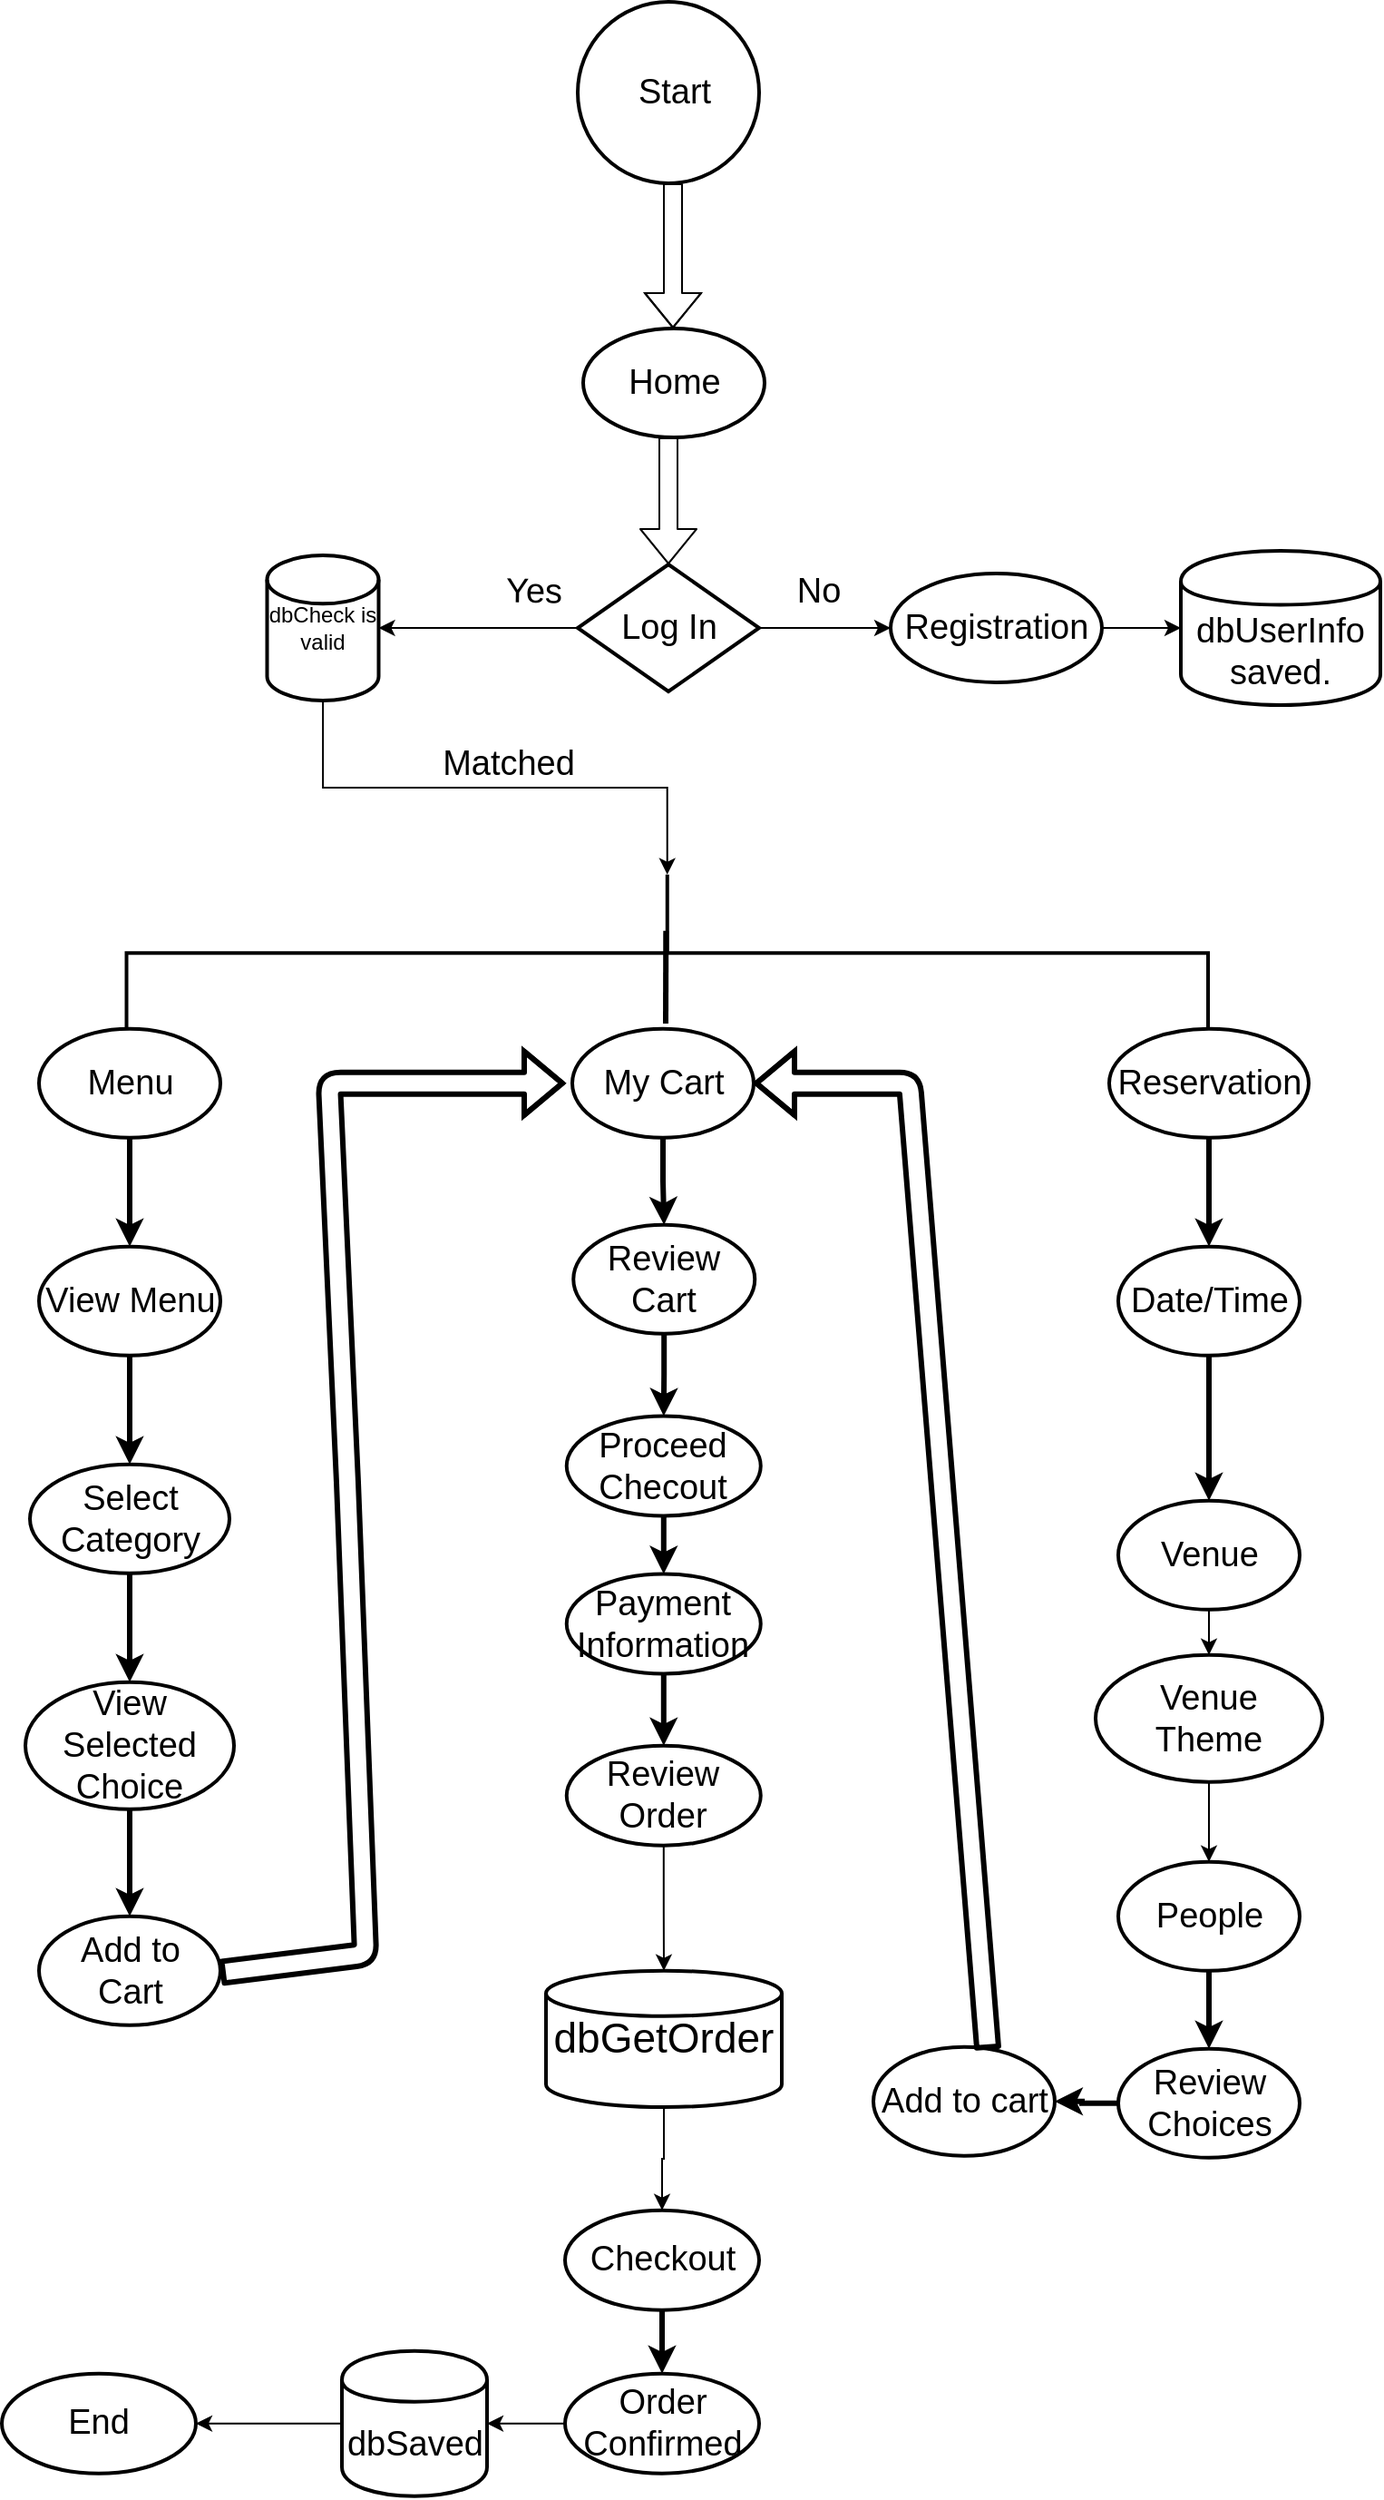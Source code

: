<mxfile version="13.8.0" type="github">
  <diagram id="HCSsMY1fox_DIpHiyKUl" name="Page-1">
    <mxGraphModel dx="868" dy="1648" grid="1" gridSize="10" guides="1" tooltips="1" connect="1" arrows="1" fold="1" page="1" pageScale="1" pageWidth="827" pageHeight="1169" background="#ffffff" math="0" shadow="0">
      <root>
        <mxCell id="0" />
        <mxCell id="1" parent="0" />
        <mxCell id="HNMy4ISQY_406ZQvRQbY-1" value="" style="strokeWidth=2;html=1;shape=mxgraph.flowchart.start_2;whiteSpace=wrap;" parent="1" vertex="1">
          <mxGeometry x="357.5" y="-810" width="100" height="100" as="geometry" />
        </mxCell>
        <mxCell id="HNMy4ISQY_406ZQvRQbY-2" value="&lt;div style=&quot;font-size: 19px;&quot;&gt;Start&lt;/div&gt;" style="text;html=1;strokeColor=none;fillColor=none;align=center;verticalAlign=middle;whiteSpace=wrap;rounded=0;fontSize=19;" parent="1" vertex="1">
          <mxGeometry x="387.5" y="-780" width="46" height="40" as="geometry" />
        </mxCell>
        <mxCell id="HNMy4ISQY_406ZQvRQbY-4" value="" style="shape=flexArrow;endArrow=classic;html=1;fontSize=19;" parent="1" edge="1">
          <mxGeometry width="50" height="50" relative="1" as="geometry">
            <mxPoint x="410" y="-710" as="sourcePoint" />
            <mxPoint x="410" y="-630" as="targetPoint" />
            <Array as="points">
              <mxPoint x="410" y="-690" />
              <mxPoint x="410" y="-670" />
            </Array>
          </mxGeometry>
        </mxCell>
        <mxCell id="HNMy4ISQY_406ZQvRQbY-12" value="&lt;div&gt;Home&lt;/div&gt;" style="strokeWidth=2;html=1;shape=mxgraph.flowchart.start_1;whiteSpace=wrap;fontSize=19;" parent="1" vertex="1">
          <mxGeometry x="360.5" y="-630" width="100" height="60" as="geometry" />
        </mxCell>
        <mxCell id="HNMy4ISQY_406ZQvRQbY-13" value="" style="shape=flexArrow;endArrow=classic;html=1;fontSize=19;entryX=0.5;entryY=0;entryDx=0;entryDy=0;entryPerimeter=0;" parent="1" target="HNMy4ISQY_406ZQvRQbY-45" edge="1">
          <mxGeometry width="50" height="50" relative="1" as="geometry">
            <mxPoint x="407.5" y="-570" as="sourcePoint" />
            <mxPoint x="410" y="-490" as="targetPoint" />
          </mxGeometry>
        </mxCell>
        <mxCell id="HNMy4ISQY_406ZQvRQbY-15" value="" style="strokeWidth=2;html=1;shape=mxgraph.flowchart.annotation_2;align=left;labelPosition=right;pointerEvents=1;fontSize=19;rotation=90;" parent="1" vertex="1">
          <mxGeometry x="363.63" y="-584" width="86.5" height="596.25" as="geometry" />
        </mxCell>
        <mxCell id="HNMy4ISQY_406ZQvRQbY-69" value="" style="edgeStyle=orthogonalEdgeStyle;rounded=0;orthogonalLoop=1;jettySize=auto;html=1;strokeWidth=3;fontSize=19;" parent="1" source="HNMy4ISQY_406ZQvRQbY-16" target="HNMy4ISQY_406ZQvRQbY-18" edge="1">
          <mxGeometry relative="1" as="geometry" />
        </mxCell>
        <mxCell id="HNMy4ISQY_406ZQvRQbY-16" value="Menu" style="strokeWidth=2;html=1;shape=mxgraph.flowchart.start_1;whiteSpace=wrap;fontSize=19;" parent="1" vertex="1">
          <mxGeometry x="60.5" y="-244.13" width="100" height="60" as="geometry" />
        </mxCell>
        <mxCell id="HNMy4ISQY_406ZQvRQbY-70" value="" style="edgeStyle=orthogonalEdgeStyle;rounded=0;orthogonalLoop=1;jettySize=auto;html=1;strokeWidth=3;fontSize=19;" parent="1" source="HNMy4ISQY_406ZQvRQbY-18" target="HNMy4ISQY_406ZQvRQbY-25" edge="1">
          <mxGeometry relative="1" as="geometry" />
        </mxCell>
        <mxCell id="HNMy4ISQY_406ZQvRQbY-18" value="View Menu" style="strokeWidth=2;html=1;shape=mxgraph.flowchart.start_1;whiteSpace=wrap;fontSize=19;" parent="1" vertex="1">
          <mxGeometry x="60.5" y="-124.13" width="100" height="60" as="geometry" />
        </mxCell>
        <mxCell id="HNMy4ISQY_406ZQvRQbY-75" value="" style="edgeStyle=orthogonalEdgeStyle;rounded=0;orthogonalLoop=1;jettySize=auto;html=1;strokeWidth=3;fontSize=19;" parent="1" source="HNMy4ISQY_406ZQvRQbY-22" target="HNMy4ISQY_406ZQvRQbY-30" edge="1">
          <mxGeometry relative="1" as="geometry" />
        </mxCell>
        <mxCell id="HNMy4ISQY_406ZQvRQbY-22" value="Reservation" style="strokeWidth=2;html=1;shape=mxgraph.flowchart.start_1;whiteSpace=wrap;fontSize=19;" parent="1" vertex="1">
          <mxGeometry x="650.5" y="-244.13" width="110" height="60" as="geometry" />
        </mxCell>
        <mxCell id="HNMy4ISQY_406ZQvRQbY-71" value="" style="edgeStyle=orthogonalEdgeStyle;rounded=0;orthogonalLoop=1;jettySize=auto;html=1;strokeWidth=3;fontSize=19;" parent="1" source="HNMy4ISQY_406ZQvRQbY-25" target="HNMy4ISQY_406ZQvRQbY-32" edge="1">
          <mxGeometry relative="1" as="geometry" />
        </mxCell>
        <mxCell id="HNMy4ISQY_406ZQvRQbY-25" value="&lt;div&gt;Select&lt;/div&gt;&lt;div&gt;Category&lt;br&gt;&lt;/div&gt;" style="strokeWidth=2;html=1;shape=mxgraph.flowchart.start_1;whiteSpace=wrap;fontSize=19;" parent="1" vertex="1">
          <mxGeometry x="55.5" y="-4.13" width="110" height="60" as="geometry" />
        </mxCell>
        <mxCell id="HNMy4ISQY_406ZQvRQbY-73" value="" style="edgeStyle=orthogonalEdgeStyle;rounded=0;orthogonalLoop=1;jettySize=auto;html=1;strokeWidth=3;fontSize=19;" parent="1" source="HNMy4ISQY_406ZQvRQbY-26" target="HNMy4ISQY_406ZQvRQbY-35" edge="1">
          <mxGeometry relative="1" as="geometry" />
        </mxCell>
        <mxCell id="HNMy4ISQY_406ZQvRQbY-26" value="My Cart" style="strokeWidth=2;html=1;shape=mxgraph.flowchart.start_1;whiteSpace=wrap;fontSize=19;" parent="1" vertex="1">
          <mxGeometry x="354.5" y="-244.13" width="100" height="60" as="geometry" />
        </mxCell>
        <mxCell id="HNMy4ISQY_406ZQvRQbY-27" value="" style="endArrow=none;html=1;fontSize=19;strokeWidth=3;" parent="1" edge="1">
          <mxGeometry width="50" height="50" relative="1" as="geometry">
            <mxPoint x="406" y="-247" as="sourcePoint" />
            <mxPoint x="406.147" y="-298.13" as="targetPoint" />
          </mxGeometry>
        </mxCell>
        <mxCell id="HNMy4ISQY_406ZQvRQbY-76" value="" style="edgeStyle=orthogonalEdgeStyle;rounded=0;orthogonalLoop=1;jettySize=auto;html=1;strokeWidth=3;fontSize=19;" parent="1" source="HNMy4ISQY_406ZQvRQbY-30" target="HNMy4ISQY_406ZQvRQbY-42" edge="1">
          <mxGeometry relative="1" as="geometry" />
        </mxCell>
        <mxCell id="HNMy4ISQY_406ZQvRQbY-30" value="Date/Time" style="strokeWidth=2;html=1;shape=mxgraph.flowchart.start_1;whiteSpace=wrap;fontSize=19;" parent="1" vertex="1">
          <mxGeometry x="655.5" y="-124.13" width="100" height="60" as="geometry" />
        </mxCell>
        <mxCell id="HNMy4ISQY_406ZQvRQbY-72" value="" style="edgeStyle=orthogonalEdgeStyle;rounded=0;orthogonalLoop=1;jettySize=auto;html=1;strokeWidth=3;fontSize=19;" parent="1" source="HNMy4ISQY_406ZQvRQbY-32" target="HNMy4ISQY_406ZQvRQbY-36" edge="1">
          <mxGeometry relative="1" as="geometry" />
        </mxCell>
        <mxCell id="HNMy4ISQY_406ZQvRQbY-32" value="View Selected Choice" style="strokeWidth=2;html=1;shape=mxgraph.flowchart.start_1;whiteSpace=wrap;fontSize=19;" parent="1" vertex="1">
          <mxGeometry x="53" y="115.87" width="115" height="70" as="geometry" />
        </mxCell>
        <mxCell id="HNMy4ISQY_406ZQvRQbY-74" value="" style="edgeStyle=orthogonalEdgeStyle;rounded=0;orthogonalLoop=1;jettySize=auto;html=1;strokeWidth=3;fontSize=19;" parent="1" source="HNMy4ISQY_406ZQvRQbY-35" target="HNMy4ISQY_406ZQvRQbY-67" edge="1">
          <mxGeometry relative="1" as="geometry" />
        </mxCell>
        <mxCell id="HNMy4ISQY_406ZQvRQbY-35" value="Review Cart" style="strokeWidth=2;html=1;shape=mxgraph.flowchart.start_1;whiteSpace=wrap;fontSize=19;" parent="1" vertex="1">
          <mxGeometry x="355.13" y="-136.13" width="100" height="60" as="geometry" />
        </mxCell>
        <mxCell id="HNMy4ISQY_406ZQvRQbY-36" value="&lt;div&gt;Add to &lt;br&gt;&lt;/div&gt;&lt;div&gt;Cart&lt;br&gt;&lt;/div&gt;" style="strokeWidth=2;html=1;shape=mxgraph.flowchart.start_1;whiteSpace=wrap;fontSize=19;" parent="1" vertex="1">
          <mxGeometry x="60.5" y="244.87" width="100" height="60" as="geometry" />
        </mxCell>
        <mxCell id="HNMy4ISQY_406ZQvRQbY-41" value="" style="shape=flexArrow;endArrow=classic;html=1;strokeWidth=3;fontSize=19;exitX=1;exitY=0.5;exitDx=0;exitDy=0;exitPerimeter=0;" parent="1" edge="1">
          <mxGeometry width="50" height="50" relative="1" as="geometry">
            <mxPoint x="160.5" y="275.87" as="sourcePoint" />
            <mxPoint x="350.5" y="-214.13" as="targetPoint" />
            <Array as="points">
              <mxPoint x="240.5" y="265.87" />
              <mxPoint x="230.5" y="5.87" />
              <mxPoint x="220.5" y="-214.13" />
            </Array>
          </mxGeometry>
        </mxCell>
        <mxCell id="bTdxcH28xhg-WLb5-dVF-2" value="" style="edgeStyle=orthogonalEdgeStyle;rounded=0;orthogonalLoop=1;jettySize=auto;html=1;" parent="1" source="HNMy4ISQY_406ZQvRQbY-42" target="bTdxcH28xhg-WLb5-dVF-1" edge="1">
          <mxGeometry relative="1" as="geometry" />
        </mxCell>
        <mxCell id="HNMy4ISQY_406ZQvRQbY-42" value="Venue" style="strokeWidth=2;html=1;shape=mxgraph.flowchart.start_1;whiteSpace=wrap;fontSize=19;" parent="1" vertex="1">
          <mxGeometry x="655.5" y="15.87" width="100" height="60" as="geometry" />
        </mxCell>
        <mxCell id="HNMy4ISQY_406ZQvRQbY-80" value="" style="edgeStyle=orthogonalEdgeStyle;rounded=0;orthogonalLoop=1;jettySize=auto;html=1;strokeWidth=3;fontSize=19;" parent="1" source="HNMy4ISQY_406ZQvRQbY-43" target="HNMy4ISQY_406ZQvRQbY-61" edge="1">
          <mxGeometry relative="1" as="geometry" />
        </mxCell>
        <mxCell id="HNMy4ISQY_406ZQvRQbY-43" value="People" style="strokeWidth=2;html=1;shape=mxgraph.flowchart.start_1;whiteSpace=wrap;fontSize=19;" parent="1" vertex="1">
          <mxGeometry x="655.5" y="214.87" width="100" height="60" as="geometry" />
        </mxCell>
        <mxCell id="bavp_tm7f5c5pQXu-6JC-6" value="" style="edgeStyle=orthogonalEdgeStyle;rounded=0;orthogonalLoop=1;jettySize=auto;html=1;" parent="1" source="HNMy4ISQY_406ZQvRQbY-45" target="HNMy4ISQY_406ZQvRQbY-49" edge="1">
          <mxGeometry relative="1" as="geometry" />
        </mxCell>
        <mxCell id="Jl-dkbCAub2peEcAQ9IN-1" value="" style="edgeStyle=orthogonalEdgeStyle;rounded=0;orthogonalLoop=1;jettySize=auto;html=1;" parent="1" source="HNMy4ISQY_406ZQvRQbY-45" target="bavp_tm7f5c5pQXu-6JC-1" edge="1">
          <mxGeometry relative="1" as="geometry" />
        </mxCell>
        <mxCell id="HNMy4ISQY_406ZQvRQbY-45" value="Log In" style="strokeWidth=2;html=1;shape=mxgraph.flowchart.decision;whiteSpace=wrap;fontSize=19;" parent="1" vertex="1">
          <mxGeometry x="357.5" y="-500" width="100" height="70" as="geometry" />
        </mxCell>
        <mxCell id="HNMy4ISQY_406ZQvRQbY-47" value="Yes" style="text;html=1;align=center;verticalAlign=middle;resizable=0;points=[];autosize=1;fontSize=19;rotation=1;" parent="1" vertex="1">
          <mxGeometry x="307.5" y="-500" width="50" height="30" as="geometry" />
        </mxCell>
        <mxCell id="bavp_tm7f5c5pQXu-6JC-8" value="" style="edgeStyle=orthogonalEdgeStyle;rounded=0;orthogonalLoop=1;jettySize=auto;html=1;" parent="1" source="HNMy4ISQY_406ZQvRQbY-49" target="bavp_tm7f5c5pQXu-6JC-7" edge="1">
          <mxGeometry relative="1" as="geometry" />
        </mxCell>
        <mxCell id="HNMy4ISQY_406ZQvRQbY-49" value="Registration" style="strokeWidth=2;html=1;shape=mxgraph.flowchart.start_1;whiteSpace=wrap;fontSize=19;" parent="1" vertex="1">
          <mxGeometry x="530" y="-495" width="116.5" height="60" as="geometry" />
        </mxCell>
        <mxCell id="HNMy4ISQY_406ZQvRQbY-50" value="No" style="text;html=1;align=center;verticalAlign=middle;resizable=0;points=[];autosize=1;fontSize=19;" parent="1" vertex="1">
          <mxGeometry x="470" y="-500" width="40" height="30" as="geometry" />
        </mxCell>
        <mxCell id="HNMy4ISQY_406ZQvRQbY-81" value="" style="edgeStyle=orthogonalEdgeStyle;rounded=0;orthogonalLoop=1;jettySize=auto;html=1;strokeWidth=3;fontSize=19;" parent="1" source="HNMy4ISQY_406ZQvRQbY-61" target="HNMy4ISQY_406ZQvRQbY-63" edge="1">
          <mxGeometry relative="1" as="geometry" />
        </mxCell>
        <mxCell id="HNMy4ISQY_406ZQvRQbY-61" value="Review Choices" style="strokeWidth=2;html=1;shape=mxgraph.flowchart.start_1;whiteSpace=wrap;fontSize=19;" parent="1" vertex="1">
          <mxGeometry x="655.5" y="317.87" width="100" height="60" as="geometry" />
        </mxCell>
        <mxCell id="HNMy4ISQY_406ZQvRQbY-63" value="Add to cart" style="strokeWidth=2;html=1;shape=mxgraph.flowchart.start_1;whiteSpace=wrap;fontSize=19;" parent="1" vertex="1">
          <mxGeometry x="520.5" y="316.87" width="100" height="60" as="geometry" />
        </mxCell>
        <mxCell id="HNMy4ISQY_406ZQvRQbY-65" value="" style="shape=flexArrow;endArrow=classic;html=1;strokeWidth=3;fontSize=19;exitX=0.631;exitY=0.026;exitDx=0;exitDy=0;exitPerimeter=0;entryX=1;entryY=0.5;entryDx=0;entryDy=0;entryPerimeter=0;" parent="1" source="HNMy4ISQY_406ZQvRQbY-63" target="HNMy4ISQY_406ZQvRQbY-26" edge="1">
          <mxGeometry width="50" height="50" relative="1" as="geometry">
            <mxPoint x="370.5" y="60.87" as="sourcePoint" />
            <mxPoint x="450.5" y="-209.13" as="targetPoint" />
            <Array as="points">
              <mxPoint x="540.5" y="-214.13" />
            </Array>
          </mxGeometry>
        </mxCell>
        <mxCell id="HNMy4ISQY_406ZQvRQbY-83" value="" style="edgeStyle=orthogonalEdgeStyle;rounded=0;orthogonalLoop=1;jettySize=auto;html=1;strokeWidth=3;fontSize=19;" parent="1" source="HNMy4ISQY_406ZQvRQbY-67" target="HNMy4ISQY_406ZQvRQbY-82" edge="1">
          <mxGeometry relative="1" as="geometry" />
        </mxCell>
        <mxCell id="HNMy4ISQY_406ZQvRQbY-67" value="Proceed Checout" style="strokeWidth=2;html=1;shape=mxgraph.flowchart.start_1;whiteSpace=wrap;fontSize=19;" parent="1" vertex="1">
          <mxGeometry x="351.38" y="-30.75" width="107" height="55" as="geometry" />
        </mxCell>
        <mxCell id="HNMy4ISQY_406ZQvRQbY-85" value="" style="edgeStyle=orthogonalEdgeStyle;rounded=0;orthogonalLoop=1;jettySize=auto;html=1;strokeWidth=3;fontSize=19;" parent="1" source="HNMy4ISQY_406ZQvRQbY-82" target="HNMy4ISQY_406ZQvRQbY-84" edge="1">
          <mxGeometry relative="1" as="geometry" />
        </mxCell>
        <mxCell id="HNMy4ISQY_406ZQvRQbY-82" value="Payment Information" style="strokeWidth=2;html=1;shape=mxgraph.flowchart.start_1;whiteSpace=wrap;fontSize=19;" parent="1" vertex="1">
          <mxGeometry x="351.38" y="56.25" width="107" height="55" as="geometry" />
        </mxCell>
        <mxCell id="ej8Gk_q1jIWRiy2x7JHR-5" value="" style="edgeStyle=orthogonalEdgeStyle;rounded=0;orthogonalLoop=1;jettySize=auto;html=1;" parent="1" source="HNMy4ISQY_406ZQvRQbY-84" target="ej8Gk_q1jIWRiy2x7JHR-3" edge="1">
          <mxGeometry relative="1" as="geometry" />
        </mxCell>
        <mxCell id="HNMy4ISQY_406ZQvRQbY-84" value="Review Order" style="strokeWidth=2;html=1;shape=mxgraph.flowchart.start_1;whiteSpace=wrap;fontSize=19;" parent="1" vertex="1">
          <mxGeometry x="351.38" y="150.87" width="107" height="55" as="geometry" />
        </mxCell>
        <mxCell id="HNMy4ISQY_406ZQvRQbY-89" value="" style="edgeStyle=orthogonalEdgeStyle;rounded=0;orthogonalLoop=1;jettySize=auto;html=1;strokeWidth=3;fontSize=19;" parent="1" source="HNMy4ISQY_406ZQvRQbY-86" target="HNMy4ISQY_406ZQvRQbY-88" edge="1">
          <mxGeometry relative="1" as="geometry" />
        </mxCell>
        <mxCell id="HNMy4ISQY_406ZQvRQbY-86" value="Checkout" style="strokeWidth=2;html=1;shape=mxgraph.flowchart.start_1;whiteSpace=wrap;fontSize=19;" parent="1" vertex="1">
          <mxGeometry x="350.5" y="406.87" width="107" height="55" as="geometry" />
        </mxCell>
        <mxCell id="8awggASXG0nBkNMhOgsf-2" value="" style="edgeStyle=orthogonalEdgeStyle;rounded=0;orthogonalLoop=1;jettySize=auto;html=1;" edge="1" parent="1" source="HNMy4ISQY_406ZQvRQbY-88" target="8awggASXG0nBkNMhOgsf-1">
          <mxGeometry relative="1" as="geometry" />
        </mxCell>
        <mxCell id="HNMy4ISQY_406ZQvRQbY-88" value="Order Confirmed" style="strokeWidth=2;html=1;shape=mxgraph.flowchart.start_1;whiteSpace=wrap;fontSize=19;" parent="1" vertex="1">
          <mxGeometry x="350.5" y="496.87" width="107" height="55" as="geometry" />
        </mxCell>
        <mxCell id="HNMy4ISQY_406ZQvRQbY-90" value="End" style="strokeWidth=2;html=1;shape=mxgraph.flowchart.start_1;whiteSpace=wrap;fontSize=19;" parent="1" vertex="1">
          <mxGeometry x="40" y="496.87" width="107" height="55" as="geometry" />
        </mxCell>
        <mxCell id="bTdxcH28xhg-WLb5-dVF-3" value="" style="edgeStyle=orthogonalEdgeStyle;rounded=0;orthogonalLoop=1;jettySize=auto;html=1;" parent="1" source="bTdxcH28xhg-WLb5-dVF-1" target="HNMy4ISQY_406ZQvRQbY-43" edge="1">
          <mxGeometry relative="1" as="geometry" />
        </mxCell>
        <mxCell id="bTdxcH28xhg-WLb5-dVF-1" value="&lt;div&gt;Venue&lt;/div&gt;&lt;div&gt;Theme&lt;br&gt;&lt;/div&gt;" style="strokeWidth=2;html=1;shape=mxgraph.flowchart.start_1;whiteSpace=wrap;fontSize=19;" parent="1" vertex="1">
          <mxGeometry x="643" y="100.87" width="125" height="70" as="geometry" />
        </mxCell>
        <mxCell id="bavp_tm7f5c5pQXu-6JC-10" value="" style="edgeStyle=orthogonalEdgeStyle;rounded=0;orthogonalLoop=1;jettySize=auto;html=1;" parent="1" source="bavp_tm7f5c5pQXu-6JC-1" target="HNMy4ISQY_406ZQvRQbY-15" edge="1">
          <mxGeometry relative="1" as="geometry" />
        </mxCell>
        <mxCell id="bavp_tm7f5c5pQXu-6JC-1" value="dbCheck is valid" style="strokeWidth=2;html=1;shape=mxgraph.flowchart.database;whiteSpace=wrap;" parent="1" vertex="1">
          <mxGeometry x="186.25" y="-505" width="61.5" height="80" as="geometry" />
        </mxCell>
        <mxCell id="bavp_tm7f5c5pQXu-6JC-7" value="&lt;div&gt;dbUserInfo&lt;/div&gt;&lt;div&gt;saved.&lt;br&gt;&lt;/div&gt;" style="shape=cylinder;whiteSpace=wrap;html=1;boundedLbl=1;backgroundOutline=1;fontSize=19;strokeWidth=2;" parent="1" vertex="1">
          <mxGeometry x="690" y="-507.5" width="110" height="85" as="geometry" />
        </mxCell>
        <mxCell id="bavp_tm7f5c5pQXu-6JC-11" value="&lt;font style=&quot;font-size: 19px&quot;&gt;Matched&lt;/font&gt;" style="text;html=1;align=center;verticalAlign=middle;resizable=0;points=[];autosize=1;" parent="1" vertex="1">
          <mxGeometry x="273.63" y="-400" width="90" height="20" as="geometry" />
        </mxCell>
        <mxCell id="ej8Gk_q1jIWRiy2x7JHR-4" value="" style="edgeStyle=orthogonalEdgeStyle;rounded=0;orthogonalLoop=1;jettySize=auto;html=1;" parent="1" source="ej8Gk_q1jIWRiy2x7JHR-3" target="HNMy4ISQY_406ZQvRQbY-86" edge="1">
          <mxGeometry relative="1" as="geometry" />
        </mxCell>
        <mxCell id="ej8Gk_q1jIWRiy2x7JHR-3" value="&lt;font style=&quot;font-size: 23px&quot;&gt;dbGetOrder&lt;/font&gt;" style="strokeWidth=2;html=1;shape=mxgraph.flowchart.database;whiteSpace=wrap;" parent="1" vertex="1">
          <mxGeometry x="340" y="274.87" width="130" height="75.13" as="geometry" />
        </mxCell>
        <mxCell id="8awggASXG0nBkNMhOgsf-4" value="" style="edgeStyle=orthogonalEdgeStyle;rounded=0;orthogonalLoop=1;jettySize=auto;html=1;" edge="1" parent="1" source="8awggASXG0nBkNMhOgsf-1" target="HNMy4ISQY_406ZQvRQbY-90">
          <mxGeometry relative="1" as="geometry" />
        </mxCell>
        <mxCell id="8awggASXG0nBkNMhOgsf-1" value="dbSaved" style="shape=cylinder;whiteSpace=wrap;html=1;boundedLbl=1;backgroundOutline=1;fontSize=19;strokeWidth=2;" vertex="1" parent="1">
          <mxGeometry x="227.5" y="484.37" width="80" height="80" as="geometry" />
        </mxCell>
      </root>
    </mxGraphModel>
  </diagram>
</mxfile>
